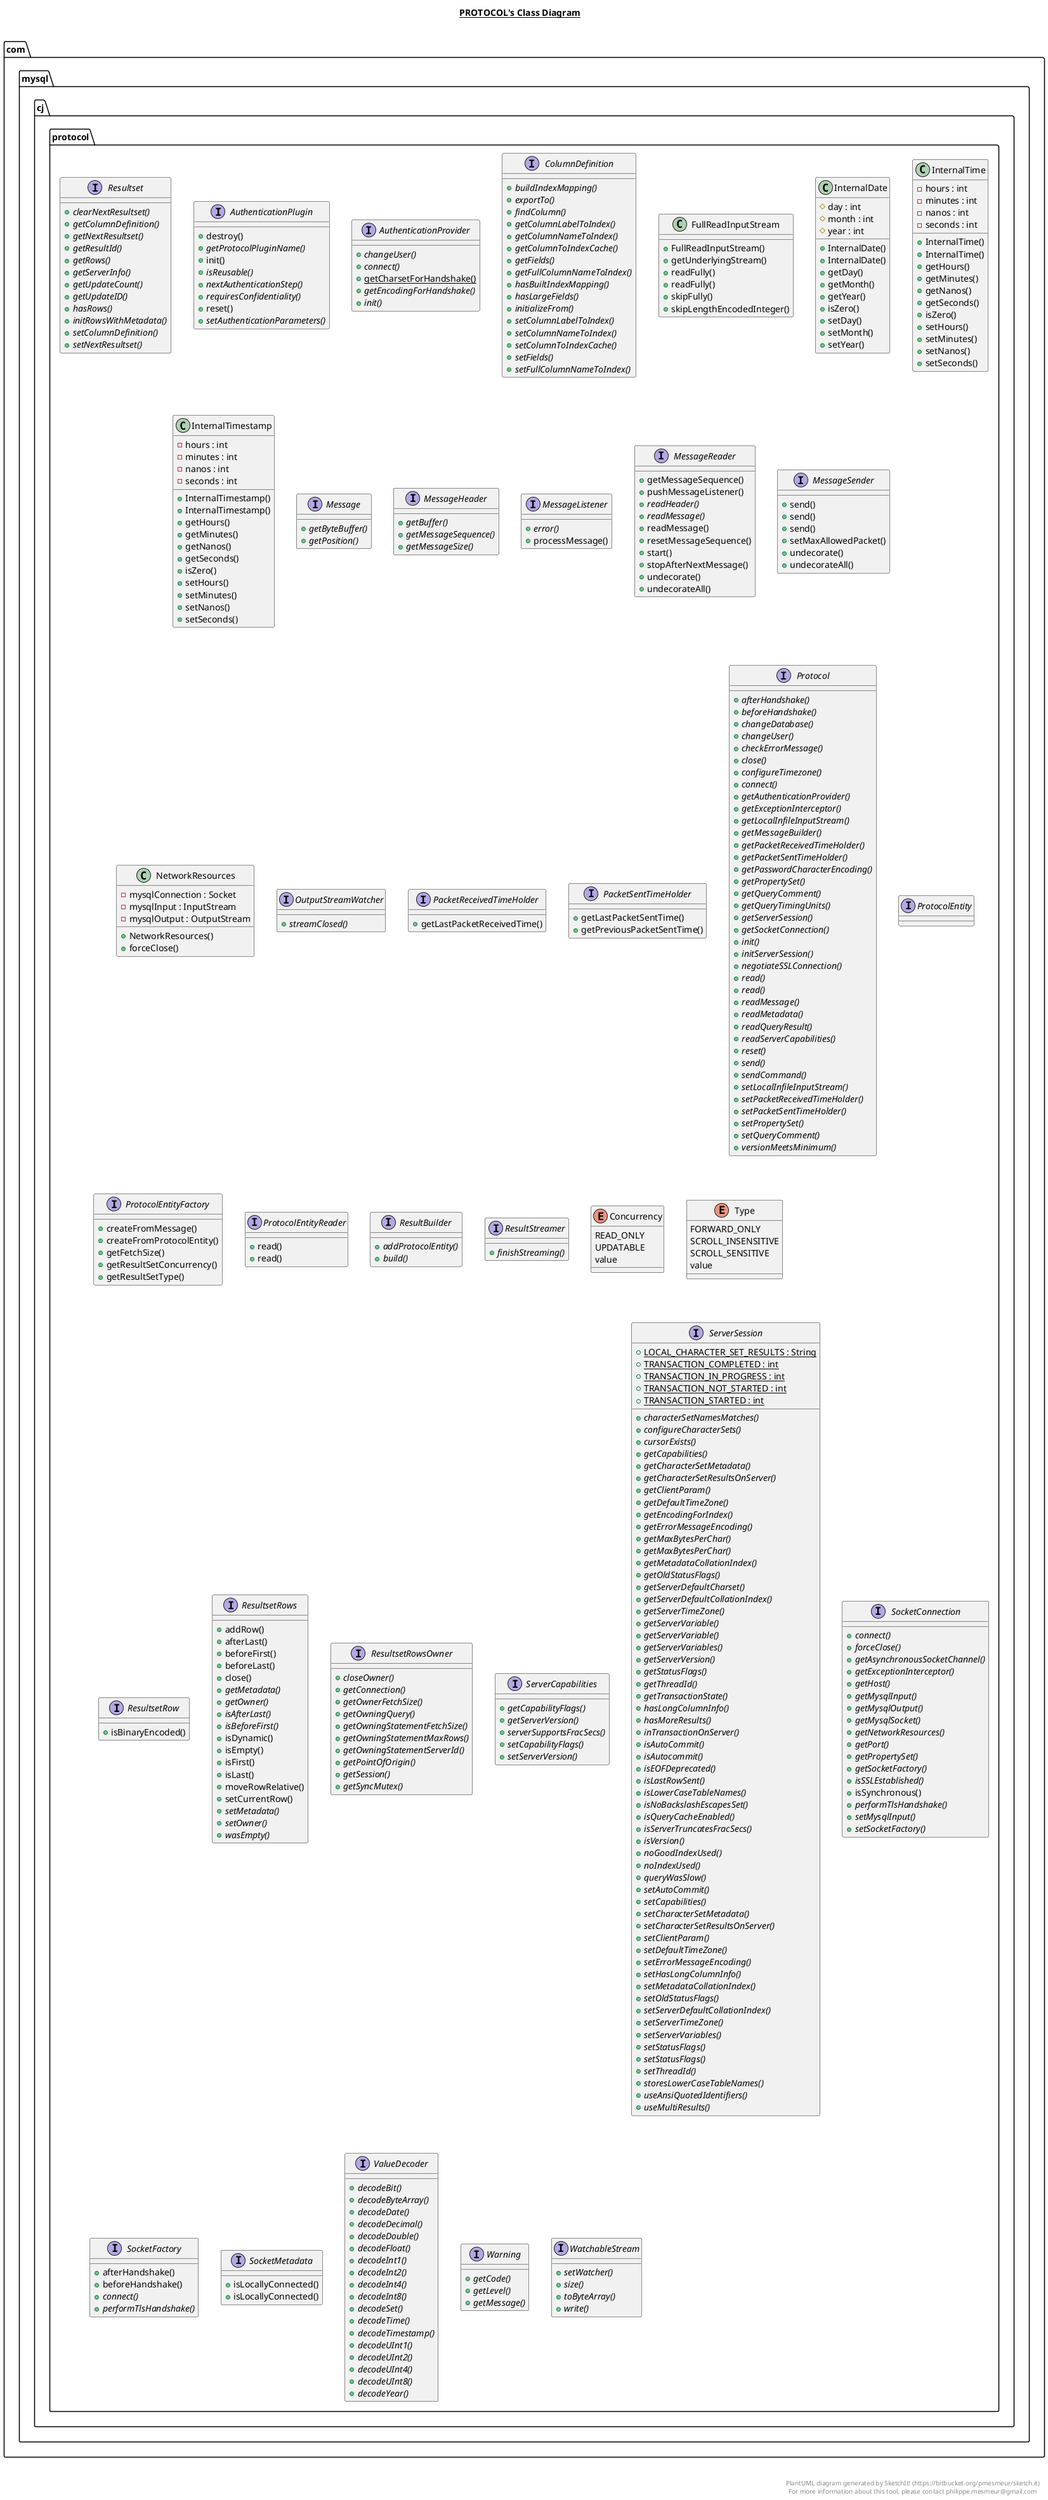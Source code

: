 @startuml

title __PROTOCOL's Class Diagram__\n

  namespace com.mysql.cj {
    namespace protocol {
      interface com.mysql.cj.protocol.AuthenticationPlugin {
          + destroy()
          {abstract} + getProtocolPluginName()
          + init()
          {abstract} + isReusable()
          {abstract} + nextAuthenticationStep()
          {abstract} + requiresConfidentiality()
          + reset()
          {abstract} + setAuthenticationParameters()
      }
    }
  }
  

  namespace com.mysql.cj {
    namespace protocol {
      interface com.mysql.cj.protocol.AuthenticationProvider {
          {abstract} + changeUser()
          {abstract} + connect()
          {static} + getCharsetForHandshake()
          {abstract} + getEncodingForHandshake()
          {abstract} + init()
      }
    }
  }
  

  namespace com.mysql.cj {
    namespace protocol {
      interface com.mysql.cj.protocol.ColumnDefinition {
          {abstract} + buildIndexMapping()
          {abstract} + exportTo()
          {abstract} + findColumn()
          {abstract} + getColumnLabelToIndex()
          {abstract} + getColumnNameToIndex()
          {abstract} + getColumnToIndexCache()
          {abstract} + getFields()
          {abstract} + getFullColumnNameToIndex()
          {abstract} + hasBuiltIndexMapping()
          {abstract} + hasLargeFields()
          {abstract} + initializeFrom()
          {abstract} + setColumnLabelToIndex()
          {abstract} + setColumnNameToIndex()
          {abstract} + setColumnToIndexCache()
          {abstract} + setFields()
          {abstract} + setFullColumnNameToIndex()
      }
    }
  }
  

  namespace com.mysql.cj {
    namespace protocol {
      class com.mysql.cj.protocol.FullReadInputStream {
          + FullReadInputStream()
          + getUnderlyingStream()
          + readFully()
          + readFully()
          + skipFully()
          + skipLengthEncodedInteger()
      }
    }
  }
  

  namespace com.mysql.cj {
    namespace protocol {
      class com.mysql.cj.protocol.InternalDate {
          # day : int
          # month : int
          # year : int
          + InternalDate()
          + InternalDate()
          + getDay()
          + getMonth()
          + getYear()
          + isZero()
          + setDay()
          + setMonth()
          + setYear()
      }
    }
  }
  

  namespace com.mysql.cj {
    namespace protocol {
      class com.mysql.cj.protocol.InternalTime {
          - hours : int
          - minutes : int
          - nanos : int
          - seconds : int
          + InternalTime()
          + InternalTime()
          + getHours()
          + getMinutes()
          + getNanos()
          + getSeconds()
          + isZero()
          + setHours()
          + setMinutes()
          + setNanos()
          + setSeconds()
      }
    }
  }
  

  namespace com.mysql.cj {
    namespace protocol {
      class com.mysql.cj.protocol.InternalTimestamp {
          - hours : int
          - minutes : int
          - nanos : int
          - seconds : int
          + InternalTimestamp()
          + InternalTimestamp()
          + getHours()
          + getMinutes()
          + getNanos()
          + getSeconds()
          + isZero()
          + setHours()
          + setMinutes()
          + setNanos()
          + setSeconds()
      }
    }
  }
  

  namespace com.mysql.cj {
    namespace protocol {
      interface com.mysql.cj.protocol.Message {
          {abstract} + getByteBuffer()
          {abstract} + getPosition()
      }
    }
  }
  

  namespace com.mysql.cj {
    namespace protocol {
      interface com.mysql.cj.protocol.MessageHeader {
          {abstract} + getBuffer()
          {abstract} + getMessageSequence()
          {abstract} + getMessageSize()
      }
    }
  }
  

  namespace com.mysql.cj {
    namespace protocol {
      interface com.mysql.cj.protocol.MessageListener {
          {abstract} + error()
          + processMessage()
      }
    }
  }
  

  namespace com.mysql.cj {
    namespace protocol {
      interface com.mysql.cj.protocol.MessageReader {
          + getMessageSequence()
          + pushMessageListener()
          {abstract} + readHeader()
          {abstract} + readMessage()
          + readMessage()
          + resetMessageSequence()
          + start()
          + stopAfterNextMessage()
          + undecorate()
          + undecorateAll()
      }
    }
  }
  

  namespace com.mysql.cj {
    namespace protocol {
      interface com.mysql.cj.protocol.MessageSender {
          + send()
          + send()
          + send()
          + setMaxAllowedPacket()
          + undecorate()
          + undecorateAll()
      }
    }
  }
  

  namespace com.mysql.cj {
    namespace protocol {
      class com.mysql.cj.protocol.NetworkResources {
          - mysqlConnection : Socket
          - mysqlInput : InputStream
          - mysqlOutput : OutputStream
          + NetworkResources()
          + forceClose()
      }
    }
  }
  

  namespace com.mysql.cj {
    namespace protocol {
      interface com.mysql.cj.protocol.OutputStreamWatcher {
          {abstract} + streamClosed()
      }
    }
  }
  

  namespace com.mysql.cj {
    namespace protocol {
      interface com.mysql.cj.protocol.PacketReceivedTimeHolder {
          + getLastPacketReceivedTime()
      }
    }
  }
  

  namespace com.mysql.cj {
    namespace protocol {
      interface com.mysql.cj.protocol.PacketSentTimeHolder {
          + getLastPacketSentTime()
          + getPreviousPacketSentTime()
      }
    }
  }
  

  namespace com.mysql.cj {
    namespace protocol {
      interface com.mysql.cj.protocol.Protocol {
          {abstract} + afterHandshake()
          {abstract} + beforeHandshake()
          {abstract} + changeDatabase()
          {abstract} + changeUser()
          {abstract} + checkErrorMessage()
          {abstract} + close()
          {abstract} + configureTimezone()
          {abstract} + connect()
          {abstract} + getAuthenticationProvider()
          {abstract} + getExceptionInterceptor()
          {abstract} + getLocalInfileInputStream()
          {abstract} + getMessageBuilder()
          {abstract} + getPacketReceivedTimeHolder()
          {abstract} + getPacketSentTimeHolder()
          {abstract} + getPasswordCharacterEncoding()
          {abstract} + getPropertySet()
          {abstract} + getQueryComment()
          {abstract} + getQueryTimingUnits()
          {abstract} + getServerSession()
          {abstract} + getSocketConnection()
          {abstract} + init()
          {abstract} + initServerSession()
          {abstract} + negotiateSSLConnection()
          {abstract} + read()
          {abstract} + read()
          {abstract} + readMessage()
          {abstract} + readMetadata()
          {abstract} + readQueryResult()
          {abstract} + readServerCapabilities()
          {abstract} + reset()
          {abstract} + send()
          {abstract} + sendCommand()
          {abstract} + setLocalInfileInputStream()
          {abstract} + setPacketReceivedTimeHolder()
          {abstract} + setPacketSentTimeHolder()
          {abstract} + setPropertySet()
          {abstract} + setQueryComment()
          {abstract} + versionMeetsMinimum()
      }
    }
  }
  

  namespace com.mysql.cj {
    namespace protocol {
      interface com.mysql.cj.protocol.ProtocolEntity {
      }
    }
  }
  

  namespace com.mysql.cj {
    namespace protocol {
      interface com.mysql.cj.protocol.ProtocolEntityFactory {
          + createFromMessage()
          + createFromProtocolEntity()
          + getFetchSize()
          + getResultSetConcurrency()
          + getResultSetType()
      }
    }
  }
  

  namespace com.mysql.cj {
    namespace protocol {
      interface com.mysql.cj.protocol.ProtocolEntityReader {
          + read()
          + read()
      }
    }
  }
  

  namespace com.mysql.cj {
    namespace protocol {
      interface com.mysql.cj.protocol.ResultBuilder {
          {abstract} + addProtocolEntity()
          {abstract} + build()
      }
    }
  }
  

  namespace com.mysql.cj {
    namespace protocol {
      interface com.mysql.cj.protocol.ResultStreamer {
          {abstract} + finishStreaming()
      }
    }
  }
  

  namespace com.mysql.cj {
    namespace protocol {
      interface com.mysql.cj.protocol.Resultset {
          {abstract} + clearNextResultset()
          {abstract} + getColumnDefinition()
          {abstract} + getNextResultset()
          {abstract} + getResultId()
          {abstract} + getRows()
          {abstract} + getServerInfo()
          {abstract} + getUpdateCount()
          {abstract} + getUpdateID()
          {abstract} + hasRows()
          {abstract} + initRowsWithMetadata()
          {abstract} + setColumnDefinition()
          {abstract} + setNextResultset()
      }
    }
  }
  

  namespace com.mysql.cj {
    namespace protocol {
      enum Concurrency {
        READ_ONLY
        UPDATABLE
        value
      }
    }
  }
  

  namespace com.mysql.cj {
    namespace protocol {
      enum Type {
        FORWARD_ONLY
        SCROLL_INSENSITIVE
        SCROLL_SENSITIVE
        value
      }
    }
  }
  

  namespace com.mysql.cj {
    namespace protocol {
      interface com.mysql.cj.protocol.ResultsetRow {
          + isBinaryEncoded()
      }
    }
  }
  

  namespace com.mysql.cj {
    namespace protocol {
      interface com.mysql.cj.protocol.ResultsetRows {
          + addRow()
          + afterLast()
          + beforeFirst()
          + beforeLast()
          + close()
          {abstract} + getMetadata()
          {abstract} + getOwner()
          {abstract} + isAfterLast()
          {abstract} + isBeforeFirst()
          + isDynamic()
          + isEmpty()
          + isFirst()
          + isLast()
          + moveRowRelative()
          + setCurrentRow()
          {abstract} + setMetadata()
          {abstract} + setOwner()
          {abstract} + wasEmpty()
      }
    }
  }
  

  namespace com.mysql.cj {
    namespace protocol {
      interface com.mysql.cj.protocol.ResultsetRowsOwner {
          {abstract} + closeOwner()
          {abstract} + getConnection()
          {abstract} + getOwnerFetchSize()
          {abstract} + getOwningQuery()
          {abstract} + getOwningStatementFetchSize()
          {abstract} + getOwningStatementMaxRows()
          {abstract} + getOwningStatementServerId()
          {abstract} + getPointOfOrigin()
          {abstract} + getSession()
          {abstract} + getSyncMutex()
      }
    }
  }
  

  namespace com.mysql.cj {
    namespace protocol {
      interface com.mysql.cj.protocol.ServerCapabilities {
          {abstract} + getCapabilityFlags()
          {abstract} + getServerVersion()
          {abstract} + serverSupportsFracSecs()
          {abstract} + setCapabilityFlags()
          {abstract} + setServerVersion()
      }
    }
  }
  

  namespace com.mysql.cj {
    namespace protocol {
      interface com.mysql.cj.protocol.ServerSession {
          {static} + LOCAL_CHARACTER_SET_RESULTS : String
          {static} + TRANSACTION_COMPLETED : int
          {static} + TRANSACTION_IN_PROGRESS : int
          {static} + TRANSACTION_NOT_STARTED : int
          {static} + TRANSACTION_STARTED : int
          {abstract} + characterSetNamesMatches()
          {abstract} + configureCharacterSets()
          {abstract} + cursorExists()
          {abstract} + getCapabilities()
          {abstract} + getCharacterSetMetadata()
          {abstract} + getCharacterSetResultsOnServer()
          {abstract} + getClientParam()
          {abstract} + getDefaultTimeZone()
          {abstract} + getEncodingForIndex()
          {abstract} + getErrorMessageEncoding()
          {abstract} + getMaxBytesPerChar()
          {abstract} + getMaxBytesPerChar()
          {abstract} + getMetadataCollationIndex()
          {abstract} + getOldStatusFlags()
          {abstract} + getServerDefaultCharset()
          {abstract} + getServerDefaultCollationIndex()
          {abstract} + getServerTimeZone()
          {abstract} + getServerVariable()
          {abstract} + getServerVariable()
          {abstract} + getServerVariables()
          {abstract} + getServerVersion()
          {abstract} + getStatusFlags()
          {abstract} + getThreadId()
          {abstract} + getTransactionState()
          {abstract} + hasLongColumnInfo()
          {abstract} + hasMoreResults()
          {abstract} + inTransactionOnServer()
          {abstract} + isAutoCommit()
          {abstract} + isAutocommit()
          {abstract} + isEOFDeprecated()
          {abstract} + isLastRowSent()
          {abstract} + isLowerCaseTableNames()
          {abstract} + isNoBackslashEscapesSet()
          {abstract} + isQueryCacheEnabled()
          {abstract} + isServerTruncatesFracSecs()
          {abstract} + isVersion()
          {abstract} + noGoodIndexUsed()
          {abstract} + noIndexUsed()
          {abstract} + queryWasSlow()
          {abstract} + setAutoCommit()
          {abstract} + setCapabilities()
          {abstract} + setCharacterSetMetadata()
          {abstract} + setCharacterSetResultsOnServer()
          {abstract} + setClientParam()
          {abstract} + setDefaultTimeZone()
          {abstract} + setErrorMessageEncoding()
          {abstract} + setHasLongColumnInfo()
          {abstract} + setMetadataCollationIndex()
          {abstract} + setOldStatusFlags()
          {abstract} + setServerDefaultCollationIndex()
          {abstract} + setServerTimeZone()
          {abstract} + setServerVariables()
          {abstract} + setStatusFlags()
          {abstract} + setStatusFlags()
          {abstract} + setThreadId()
          {abstract} + storesLowerCaseTableNames()
          {abstract} + useAnsiQuotedIdentifiers()
          {abstract} + useMultiResults()
      }
    }
  }
  

  namespace com.mysql.cj {
    namespace protocol {
      interface com.mysql.cj.protocol.SocketConnection {
          {abstract} + connect()
          {abstract} + forceClose()
          {abstract} + getAsynchronousSocketChannel()
          {abstract} + getExceptionInterceptor()
          {abstract} + getHost()
          {abstract} + getMysqlInput()
          {abstract} + getMysqlOutput()
          {abstract} + getMysqlSocket()
          {abstract} + getNetworkResources()
          {abstract} + getPort()
          {abstract} + getPropertySet()
          {abstract} + getSocketFactory()
          {abstract} + isSSLEstablished()
          + isSynchronous()
          {abstract} + performTlsHandshake()
          {abstract} + setMysqlInput()
          {abstract} + setSocketFactory()
      }
    }
  }
  

  namespace com.mysql.cj {
    namespace protocol {
      interface com.mysql.cj.protocol.SocketFactory {
          + afterHandshake()
          + beforeHandshake()
          {abstract} + connect()
          {abstract} + performTlsHandshake()
      }
    }
  }
  

  namespace com.mysql.cj {
    namespace protocol {
      interface com.mysql.cj.protocol.SocketMetadata {
          + isLocallyConnected()
          + isLocallyConnected()
      }
    }
  }
  

  namespace com.mysql.cj {
    namespace protocol {
      interface com.mysql.cj.protocol.ValueDecoder {
          {abstract} + decodeBit()
          {abstract} + decodeByteArray()
          {abstract} + decodeDate()
          {abstract} + decodeDecimal()
          {abstract} + decodeDouble()
          {abstract} + decodeFloat()
          {abstract} + decodeInt1()
          {abstract} + decodeInt2()
          {abstract} + decodeInt4()
          {abstract} + decodeInt8()
          {abstract} + decodeSet()
          {abstract} + decodeTime()
          {abstract} + decodeTimestamp()
          {abstract} + decodeUInt1()
          {abstract} + decodeUInt2()
          {abstract} + decodeUInt4()
          {abstract} + decodeUInt8()
          {abstract} + decodeYear()
      }
    }
  }
  

  namespace com.mysql.cj {
    namespace protocol {
      interface com.mysql.cj.protocol.Warning {
          {abstract} + getCode()
          {abstract} + getLevel()
          {abstract} + getMessage()
      }
    }
  }
  

  namespace com.mysql.cj {
    namespace protocol {
      interface com.mysql.cj.protocol.WatchableStream {
          {abstract} + setWatcher()
          {abstract} + size()
          {abstract} + toByteArray()
          {abstract} + write()
      }
    }
  }
  

  com.mysql.cj.protocol.Resultset +-down- com.mysql.cj.protocol.Resultset.Concurrency
  com.mysql.cj.protocol.Resultset +-down- com.mysql.cj.protocol.Resultset.Type


right footer


PlantUML diagram generated by SketchIt! (https://bitbucket.org/pmesmeur/sketch.it)
For more information about this tool, please contact philippe.mesmeur@gmail.com
endfooter

@enduml

